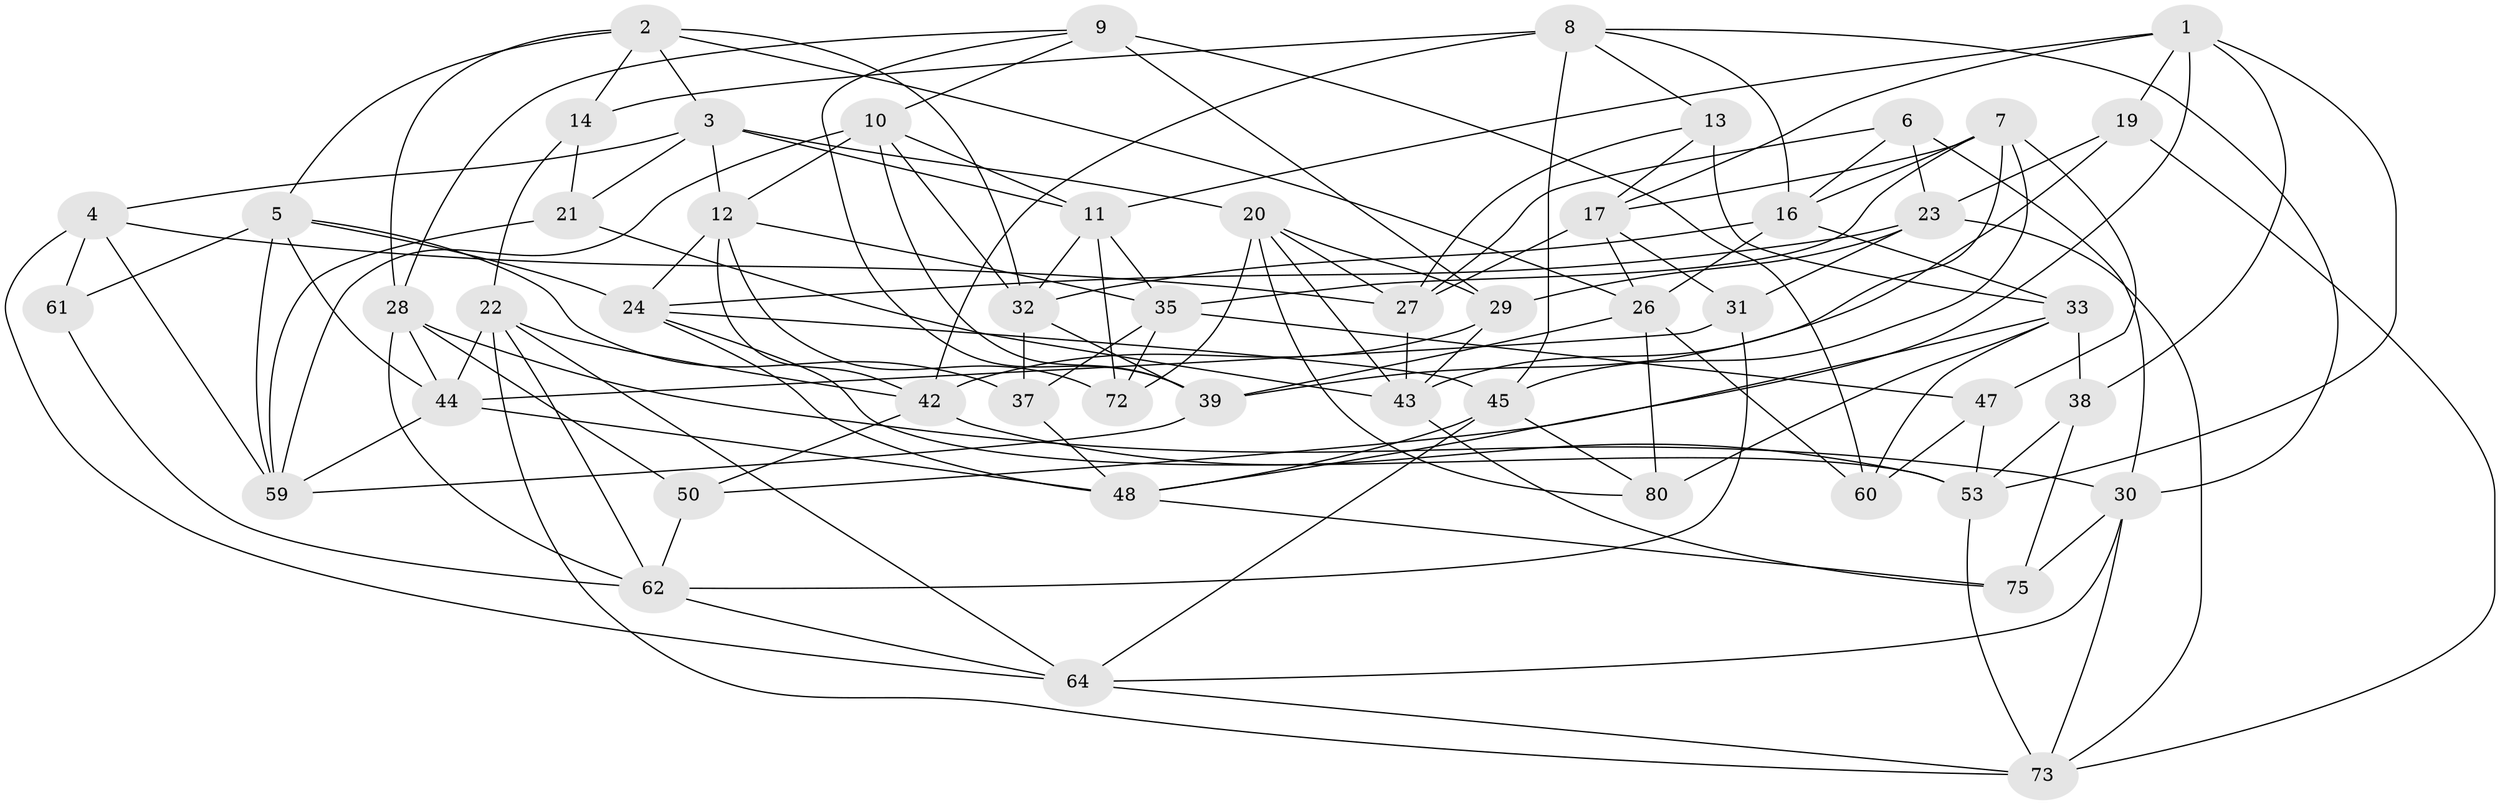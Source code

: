 // original degree distribution, {4: 1.0}
// Generated by graph-tools (version 1.1) at 2025/42/03/06/25 10:42:16]
// undirected, 51 vertices, 136 edges
graph export_dot {
graph [start="1"]
  node [color=gray90,style=filled];
  1 [super="+46"];
  2 [super="+36"];
  3 [super="+67"];
  4 [super="+18"];
  5 [super="+58"];
  6;
  7 [super="+15"];
  8 [super="+57"];
  9 [super="+85"];
  10 [super="+56"];
  11 [super="+66"];
  12 [super="+51"];
  13;
  14;
  16 [super="+34"];
  17 [super="+74"];
  19;
  20 [super="+52"];
  21;
  22 [super="+86"];
  23 [super="+25"];
  24 [super="+65"];
  26 [super="+81"];
  27 [super="+71"];
  28 [super="+40"];
  29 [super="+76"];
  30 [super="+41"];
  31;
  32 [super="+54"];
  33 [super="+79"];
  35 [super="+87"];
  37;
  38;
  39 [super="+49"];
  42 [super="+63"];
  43 [super="+84"];
  44 [super="+69"];
  45 [super="+82"];
  47;
  48 [super="+55"];
  50;
  53 [super="+70"];
  59 [super="+68"];
  60;
  61;
  62 [super="+78"];
  64 [super="+77"];
  72;
  73 [super="+83"];
  75;
  80;
  1 -- 11;
  1 -- 17;
  1 -- 48;
  1 -- 19;
  1 -- 53;
  1 -- 38;
  2 -- 5;
  2 -- 26;
  2 -- 32;
  2 -- 3;
  2 -- 28;
  2 -- 14;
  3 -- 4;
  3 -- 11;
  3 -- 20;
  3 -- 12;
  3 -- 21;
  4 -- 61 [weight=2];
  4 -- 59;
  4 -- 27;
  4 -- 64;
  5 -- 61;
  5 -- 59;
  5 -- 37;
  5 -- 24;
  5 -- 44;
  6 -- 23;
  6 -- 16;
  6 -- 27;
  6 -- 30;
  7 -- 43;
  7 -- 35;
  7 -- 16;
  7 -- 17;
  7 -- 47;
  7 -- 45;
  8 -- 16;
  8 -- 14;
  8 -- 42;
  8 -- 45;
  8 -- 13;
  8 -- 30;
  9 -- 10;
  9 -- 28;
  9 -- 60;
  9 -- 29 [weight=2];
  9 -- 39;
  10 -- 39;
  10 -- 59;
  10 -- 11;
  10 -- 12;
  10 -- 32;
  11 -- 32;
  11 -- 35;
  11 -- 72;
  12 -- 72;
  12 -- 24;
  12 -- 42;
  12 -- 35;
  13 -- 17;
  13 -- 33;
  13 -- 27;
  14 -- 21;
  14 -- 22;
  16 -- 33;
  16 -- 26;
  16 -- 32;
  17 -- 27;
  17 -- 31;
  17 -- 26;
  19 -- 39;
  19 -- 73;
  19 -- 23;
  20 -- 27;
  20 -- 80;
  20 -- 72;
  20 -- 43;
  20 -- 29;
  21 -- 59;
  21 -- 43;
  22 -- 62;
  22 -- 64;
  22 -- 42;
  22 -- 44;
  22 -- 73;
  23 -- 24;
  23 -- 31;
  23 -- 29;
  23 -- 73;
  24 -- 53;
  24 -- 45;
  24 -- 48;
  26 -- 60;
  26 -- 39;
  26 -- 80;
  27 -- 43;
  28 -- 62;
  28 -- 44;
  28 -- 50;
  28 -- 30;
  29 -- 43;
  29 -- 42;
  30 -- 75;
  30 -- 73;
  30 -- 64;
  31 -- 44;
  31 -- 62;
  32 -- 37;
  32 -- 39;
  33 -- 60;
  33 -- 80;
  33 -- 50;
  33 -- 38;
  35 -- 47;
  35 -- 72;
  35 -- 37;
  37 -- 48;
  38 -- 75;
  38 -- 53;
  39 -- 59;
  42 -- 53;
  42 -- 50;
  43 -- 75;
  44 -- 48;
  44 -- 59;
  45 -- 64;
  45 -- 80;
  45 -- 48;
  47 -- 60;
  47 -- 53;
  48 -- 75;
  50 -- 62;
  53 -- 73;
  61 -- 62;
  62 -- 64;
  64 -- 73;
}
